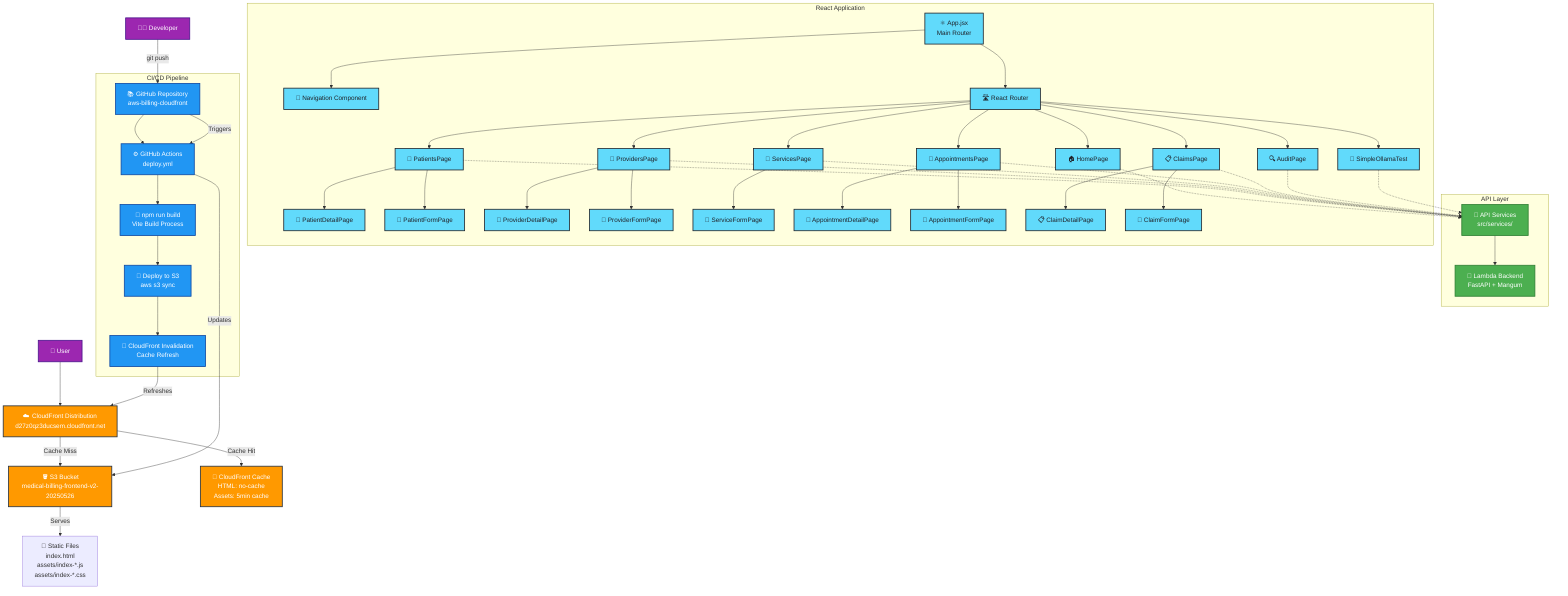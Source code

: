 graph TB
    %% User and External Access
    User[👤 User] --> CF[☁️ CloudFront Distribution<br/>d27z0qz3ducsem.cloudfront.net]

    %% CloudFront Configuration
    CF --> |Cache Miss| S3[🪣 S3 Bucket<br/>medical-billing-frontend-v2-20250526]
    CF --> |Cache Hit| Cache[💾 CloudFront Cache<br/>HTML: no-cache<br/>Assets: 5min cache]

    %% S3 Static Website
    S3 --> |Serves| StaticFiles[📁 Static Files<br/>index.html<br/>assets/index-*.js<br/>assets/index-*.css]

    %% React Application Structure
    subgraph "React Application"
        App[⚛️ App.jsx<br/>Main Router] --> Nav[🧭 Navigation Component]
        App --> Routes[🛣️ React Router]

        Routes --> Home[🏠 HomePage]
        Routes --> Patients[👥 PatientsPage]
        Routes --> Providers[🏥 ProvidersPage]
        Routes --> Services[🔧 ServicesPage]
        Routes --> Appointments[📅 AppointmentsPage]
        Routes --> Claims[📋 ClaimsPage]
        Routes --> Audit[🔍 AuditPage]
        Routes --> Test[🧪 SimpleOllamaTest]

        %% Detail and Form Pages
        Patients --> PatientDetail[👤 PatientDetailPage]
        Patients --> PatientForm[📝 PatientFormPage]
        Providers --> ProviderDetail[🏥 ProviderDetailPage]
        Providers --> ProviderForm[📝 ProviderFormPage]
        Services --> ServiceForm[📝 ServiceFormPage]
        Appointments --> AppointmentDetail[📅 AppointmentDetailPage]
        Appointments --> AppointmentForm[📝 AppointmentFormPage]
        Claims --> ClaimDetail[📋 ClaimDetailPage]
        Claims --> ClaimForm[📝 ClaimFormPage]
    end

    %% API Communication
    subgraph "API Layer"
        APIService[🔌 API Services<br/>src/services/]
        APIService --> Backend[🚀 Lambda Backend<br/>FastAPI + Mangum]
    end

    %% Connect React to API
    Home -.-> APIService
    Patients -.-> APIService
    Providers -.-> APIService
    Services -.-> APIService
    Appointments -.-> APIService
    Claims -.-> APIService
    Audit -.-> APIService
    Test -.-> APIService

    %% CI/CD Pipeline
    subgraph "CI/CD Pipeline"
        GitHub[📚 GitHub Repository<br/>aws-billing-cloudfront] --> Actions[⚙️ GitHub Actions<br/>deploy.yml]
        Actions --> Build[🔨 npm run build<br/>Vite Build Process]
        Build --> Deploy[🚀 Deploy to S3<br/>aws s3 sync]
        Deploy --> Invalidate[🔄 CloudFront Invalidation<br/>Cache Refresh]
    end

    %% Development Flow
    Dev[👨‍💻 Developer] --> |git push| GitHub
    GitHub --> |Triggers| Actions
    Actions --> |Updates| S3
    Invalidate --> |Refreshes| CF

    %% Styling
    classDef aws fill:#ff9900,stroke:#232f3e,stroke-width:2px,color:#fff
    classDef react fill:#61dafb,stroke:#20232a,stroke-width:2px,color:#20232a
    classDef api fill:#4caf50,stroke:#2e7d32,stroke-width:2px,color:#fff
    classDef cicd fill:#2196f3,stroke:#0d47a1,stroke-width:2px,color:#fff
    classDef user fill:#9c27b0,stroke:#4a148c,stroke-width:2px,color:#fff

    class CF,S3,Cache aws
    class App,Nav,Routes,Home,Patients,Providers,Services,Appointments,Claims,Audit,Test,PatientDetail,PatientForm,ProviderDetail,ProviderForm,ServiceForm,AppointmentDetail,AppointmentForm,ClaimDetail,ClaimForm react
    class APIService,Backend api
    class GitHub,Actions,Build,Deploy,Invalidate cicd
    class User,Dev user